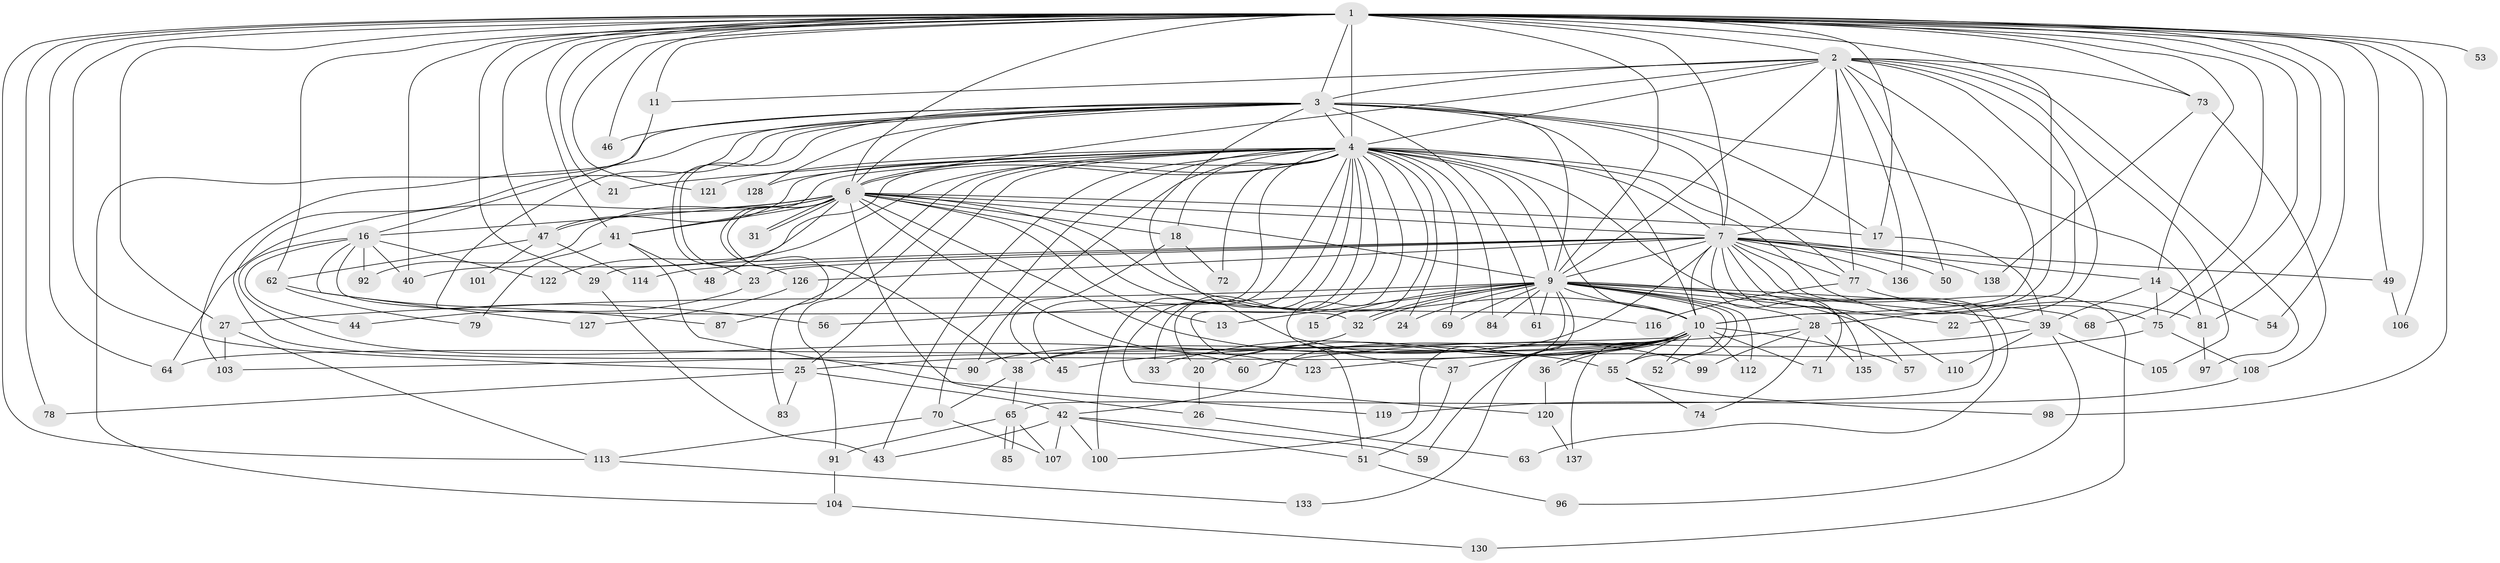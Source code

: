 // original degree distribution, {32: 0.007246376811594203, 19: 0.007246376811594203, 22: 0.007246376811594203, 23: 0.007246376811594203, 25: 0.007246376811594203, 27: 0.014492753623188406, 15: 0.007246376811594203, 28: 0.007246376811594203, 26: 0.007246376811594203, 3: 0.2391304347826087, 2: 0.5072463768115942, 5: 0.07246376811594203, 6: 0.021739130434782608, 4: 0.07971014492753623, 7: 0.007246376811594203}
// Generated by graph-tools (version 1.1) at 2025/41/03/06/25 10:41:41]
// undirected, 107 vertices, 245 edges
graph export_dot {
graph [start="1"]
  node [color=gray90,style=filled];
  1 [super="+8"];
  2 [super="+34"];
  3 [super="+82"];
  4 [super="+5"];
  6 [super="+35"];
  7 [super="+12"];
  9 [super="+131"];
  10 [super="+30"];
  11;
  13;
  14 [super="+19"];
  15;
  16 [super="+66"];
  17 [super="+58"];
  18;
  20;
  21;
  22;
  23;
  24;
  25 [super="+67"];
  26;
  27;
  28 [super="+86"];
  29;
  31;
  32 [super="+134"];
  33;
  36;
  37;
  38;
  39 [super="+94"];
  40 [super="+129"];
  41 [super="+111"];
  42 [super="+93"];
  43 [super="+117"];
  44;
  45;
  46;
  47 [super="+88"];
  48;
  49;
  50;
  51;
  52;
  53;
  54;
  55 [super="+76"];
  56;
  57;
  59;
  60;
  61;
  62;
  63;
  64 [super="+118"];
  65;
  68;
  69;
  70;
  71;
  72;
  73 [super="+80"];
  74;
  75 [super="+89"];
  77 [super="+124"];
  78;
  79;
  81 [super="+95"];
  83;
  84;
  85;
  87;
  90 [super="+115"];
  91;
  92;
  96;
  97;
  98;
  99;
  100 [super="+102"];
  101;
  103 [super="+132"];
  104;
  105;
  106;
  107 [super="+109"];
  108;
  110;
  112;
  113 [super="+125"];
  114;
  116;
  119;
  120;
  121;
  122;
  123;
  126;
  127;
  128;
  130;
  133;
  135;
  136;
  137;
  138;
  1 -- 2 [weight=2];
  1 -- 3 [weight=3];
  1 -- 4 [weight=4];
  1 -- 6 [weight=2];
  1 -- 7 [weight=2];
  1 -- 9 [weight=2];
  1 -- 10 [weight=3];
  1 -- 11;
  1 -- 14 [weight=2];
  1 -- 17;
  1 -- 21;
  1 -- 25;
  1 -- 29;
  1 -- 41;
  1 -- 47;
  1 -- 53 [weight=2];
  1 -- 54;
  1 -- 62;
  1 -- 68;
  1 -- 75;
  1 -- 78;
  1 -- 81;
  1 -- 98;
  1 -- 106;
  1 -- 113;
  1 -- 121;
  1 -- 46;
  1 -- 49;
  1 -- 27;
  1 -- 73;
  1 -- 64;
  1 -- 40;
  2 -- 3;
  2 -- 4 [weight=2];
  2 -- 6;
  2 -- 7 [weight=2];
  2 -- 9;
  2 -- 10;
  2 -- 11;
  2 -- 22;
  2 -- 28;
  2 -- 50;
  2 -- 73 [weight=2];
  2 -- 97;
  2 -- 105;
  2 -- 136;
  2 -- 77;
  3 -- 4 [weight=2];
  3 -- 6;
  3 -- 7;
  3 -- 9;
  3 -- 10;
  3 -- 23;
  3 -- 46;
  3 -- 56;
  3 -- 61;
  3 -- 99;
  3 -- 104;
  3 -- 126;
  3 -- 128;
  3 -- 90;
  3 -- 81;
  3 -- 103;
  3 -- 17;
  4 -- 6 [weight=2];
  4 -- 7 [weight=3];
  4 -- 9 [weight=2];
  4 -- 10 [weight=2];
  4 -- 20;
  4 -- 21;
  4 -- 24;
  4 -- 41;
  4 -- 45;
  4 -- 47;
  4 -- 69;
  4 -- 70;
  4 -- 84;
  4 -- 100;
  4 -- 121;
  4 -- 122;
  4 -- 135;
  4 -- 128;
  4 -- 72;
  4 -- 75;
  4 -- 77;
  4 -- 15;
  4 -- 18;
  4 -- 87;
  4 -- 90;
  4 -- 91;
  4 -- 33;
  4 -- 37;
  4 -- 40;
  4 -- 43;
  4 -- 51;
  4 -- 120;
  4 -- 25;
  6 -- 7;
  6 -- 9;
  6 -- 10;
  6 -- 13;
  6 -- 16;
  6 -- 17;
  6 -- 18;
  6 -- 26;
  6 -- 31;
  6 -- 31;
  6 -- 48;
  6 -- 55 [weight=2];
  6 -- 64;
  6 -- 83;
  6 -- 92;
  6 -- 116;
  6 -- 38;
  6 -- 123;
  6 -- 41;
  6 -- 47;
  7 -- 9;
  7 -- 10;
  7 -- 14;
  7 -- 23;
  7 -- 29;
  7 -- 38;
  7 -- 49;
  7 -- 50;
  7 -- 57;
  7 -- 63;
  7 -- 65;
  7 -- 71;
  7 -- 77;
  7 -- 114;
  7 -- 126;
  7 -- 130;
  7 -- 136;
  7 -- 138;
  9 -- 10;
  9 -- 13;
  9 -- 15;
  9 -- 22;
  9 -- 24;
  9 -- 27;
  9 -- 28;
  9 -- 32;
  9 -- 32;
  9 -- 39;
  9 -- 52;
  9 -- 56;
  9 -- 61;
  9 -- 68;
  9 -- 69;
  9 -- 84;
  9 -- 100;
  9 -- 110;
  9 -- 112;
  9 -- 133;
  9 -- 55;
  10 -- 20;
  10 -- 25;
  10 -- 33;
  10 -- 36;
  10 -- 36;
  10 -- 37;
  10 -- 42;
  10 -- 52;
  10 -- 55;
  10 -- 57;
  10 -- 59;
  10 -- 64;
  10 -- 71;
  10 -- 90;
  10 -- 103;
  10 -- 112;
  10 -- 137;
  11 -- 16;
  14 -- 54;
  14 -- 75;
  14 -- 39;
  16 -- 40;
  16 -- 44;
  16 -- 60;
  16 -- 32;
  16 -- 122;
  16 -- 92;
  16 -- 127;
  17 -- 39;
  18 -- 45;
  18 -- 72;
  20 -- 26;
  23 -- 44;
  25 -- 42;
  25 -- 83;
  25 -- 78;
  26 -- 63;
  27 -- 103;
  27 -- 113;
  28 -- 74;
  28 -- 99;
  28 -- 45;
  28 -- 135;
  29 -- 43;
  32 -- 38;
  36 -- 120;
  37 -- 51;
  38 -- 65;
  38 -- 70;
  39 -- 60;
  39 -- 96;
  39 -- 105;
  39 -- 110;
  41 -- 48;
  41 -- 79;
  41 -- 119;
  42 -- 59;
  42 -- 107;
  42 -- 51;
  42 -- 43;
  42 -- 100;
  47 -- 62;
  47 -- 114;
  47 -- 101;
  49 -- 106;
  51 -- 96;
  55 -- 74;
  55 -- 98;
  62 -- 79;
  62 -- 87;
  65 -- 85;
  65 -- 85;
  65 -- 91;
  65 -- 107;
  70 -- 107;
  70 -- 113;
  73 -- 108;
  73 -- 138;
  75 -- 108;
  75 -- 123;
  77 -- 81;
  77 -- 116;
  81 -- 97;
  91 -- 104;
  104 -- 130;
  108 -- 119;
  113 -- 133;
  120 -- 137;
  126 -- 127;
}
